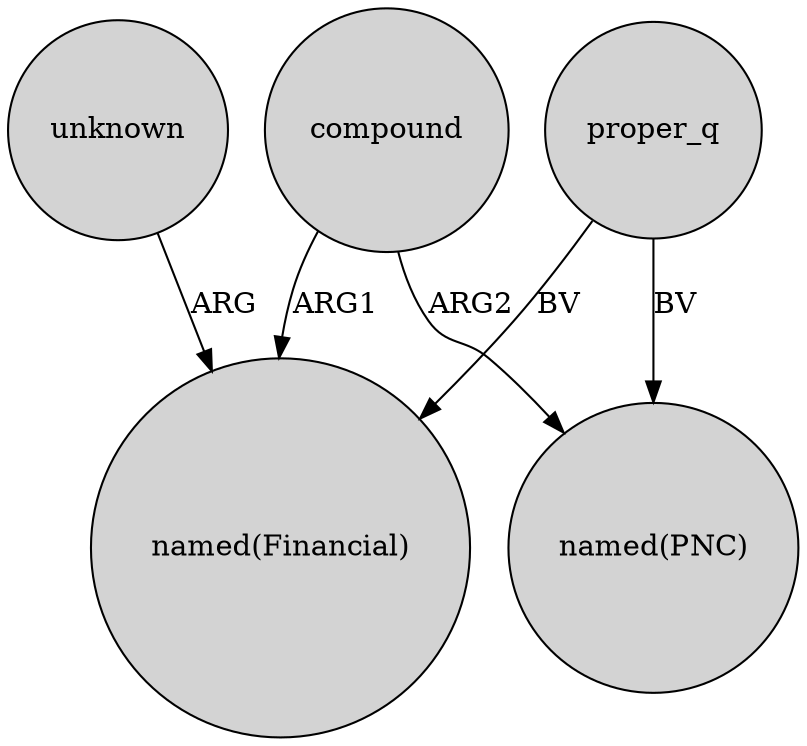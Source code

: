 digraph {
	node [shape=circle style=filled]
	proper_q -> "named(PNC)" [label=BV]
	compound -> "named(PNC)" [label=ARG2]
	unknown -> "named(Financial)" [label=ARG]
	compound -> "named(Financial)" [label=ARG1]
	proper_q -> "named(Financial)" [label=BV]
}
